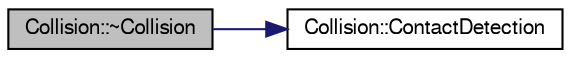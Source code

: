 digraph "Collision::~Collision"
{
  edge [fontname="FreeSans",fontsize="10",labelfontname="FreeSans",labelfontsize="10"];
  node [fontname="FreeSans",fontsize="10",shape=record];
  rankdir="LR";
  Node1 [label="Collision::~Collision",height=0.2,width=0.4,color="black", fillcolor="grey75", style="filled", fontcolor="black"];
  Node1 -> Node2 [color="midnightblue",fontsize="10",style="solid",fontname="FreeSans"];
  Node2 [label="Collision::ContactDetection",height=0.2,width=0.4,color="black", fillcolor="white", style="filled",URL="$df/dc6/class_collision.html#addef60685c4386641fbc003cea00acbb"];
}
